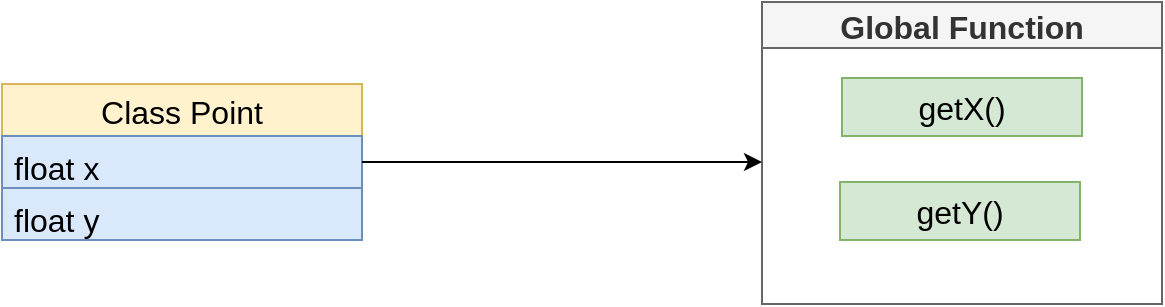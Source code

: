 <mxfile version="12.8.8" type="github">
  <diagram id="KMttI4ozfZRILU2N1Eme" name="Page-1">
    <mxGraphModel dx="2062" dy="1105" grid="1" gridSize="10" guides="1" tooltips="1" connect="1" arrows="1" fold="1" page="1" pageScale="1" pageWidth="827" pageHeight="1169" math="0" shadow="0">
      <root>
        <mxCell id="0" />
        <mxCell id="1" parent="0" />
        <mxCell id="Pb2JIofYfa4d31RS2PV--1" value="Class Point" style="swimlane;fontStyle=0;childLayout=stackLayout;horizontal=1;startSize=26;fillColor=#fff2cc;horizontalStack=0;resizeParent=1;resizeParentMax=0;resizeLast=0;collapsible=1;marginBottom=0;strokeColor=#d6b656;fontSize=16;" vertex="1" parent="1">
          <mxGeometry x="100" y="260" width="180" height="78" as="geometry" />
        </mxCell>
        <mxCell id="Pb2JIofYfa4d31RS2PV--2" value="float x" style="text;strokeColor=#6c8ebf;fillColor=#dae8fc;align=left;verticalAlign=top;spacingLeft=4;spacingRight=4;overflow=hidden;rotatable=0;points=[[0,0.5],[1,0.5]];portConstraint=eastwest;fontSize=16;" vertex="1" parent="Pb2JIofYfa4d31RS2PV--1">
          <mxGeometry y="26" width="180" height="26" as="geometry" />
        </mxCell>
        <mxCell id="Pb2JIofYfa4d31RS2PV--3" value="float y" style="text;strokeColor=#6c8ebf;fillColor=#dae8fc;align=left;verticalAlign=top;spacingLeft=4;spacingRight=4;overflow=hidden;rotatable=0;points=[[0,0.5],[1,0.5]];portConstraint=eastwest;fontSize=16;" vertex="1" parent="Pb2JIofYfa4d31RS2PV--1">
          <mxGeometry y="52" width="180" height="26" as="geometry" />
        </mxCell>
        <mxCell id="Pb2JIofYfa4d31RS2PV--5" value="Global Function" style="swimlane;fillColor=#f5f5f5;strokeColor=#666666;fontColor=#333333;fontSize=16;" vertex="1" parent="1">
          <mxGeometry x="480" y="219" width="200" height="151" as="geometry" />
        </mxCell>
        <mxCell id="Pb2JIofYfa4d31RS2PV--14" value="getX()" style="rounded=0;whiteSpace=wrap;html=1;fontSize=16;fillColor=#d5e8d4;strokeColor=#82b366;" vertex="1" parent="Pb2JIofYfa4d31RS2PV--5">
          <mxGeometry x="40" y="38" width="120" height="29" as="geometry" />
        </mxCell>
        <mxCell id="Pb2JIofYfa4d31RS2PV--15" value="getY()" style="rounded=0;whiteSpace=wrap;html=1;fontSize=16;fillColor=#d5e8d4;strokeColor=#82b366;" vertex="1" parent="Pb2JIofYfa4d31RS2PV--5">
          <mxGeometry x="39" y="90" width="120" height="29" as="geometry" />
        </mxCell>
        <mxCell id="Pb2JIofYfa4d31RS2PV--16" style="edgeStyle=orthogonalEdgeStyle;rounded=0;orthogonalLoop=1;jettySize=auto;html=1;fontSize=16;" edge="1" parent="1" source="Pb2JIofYfa4d31RS2PV--2">
          <mxGeometry relative="1" as="geometry">
            <mxPoint x="480" y="299" as="targetPoint" />
          </mxGeometry>
        </mxCell>
      </root>
    </mxGraphModel>
  </diagram>
</mxfile>
